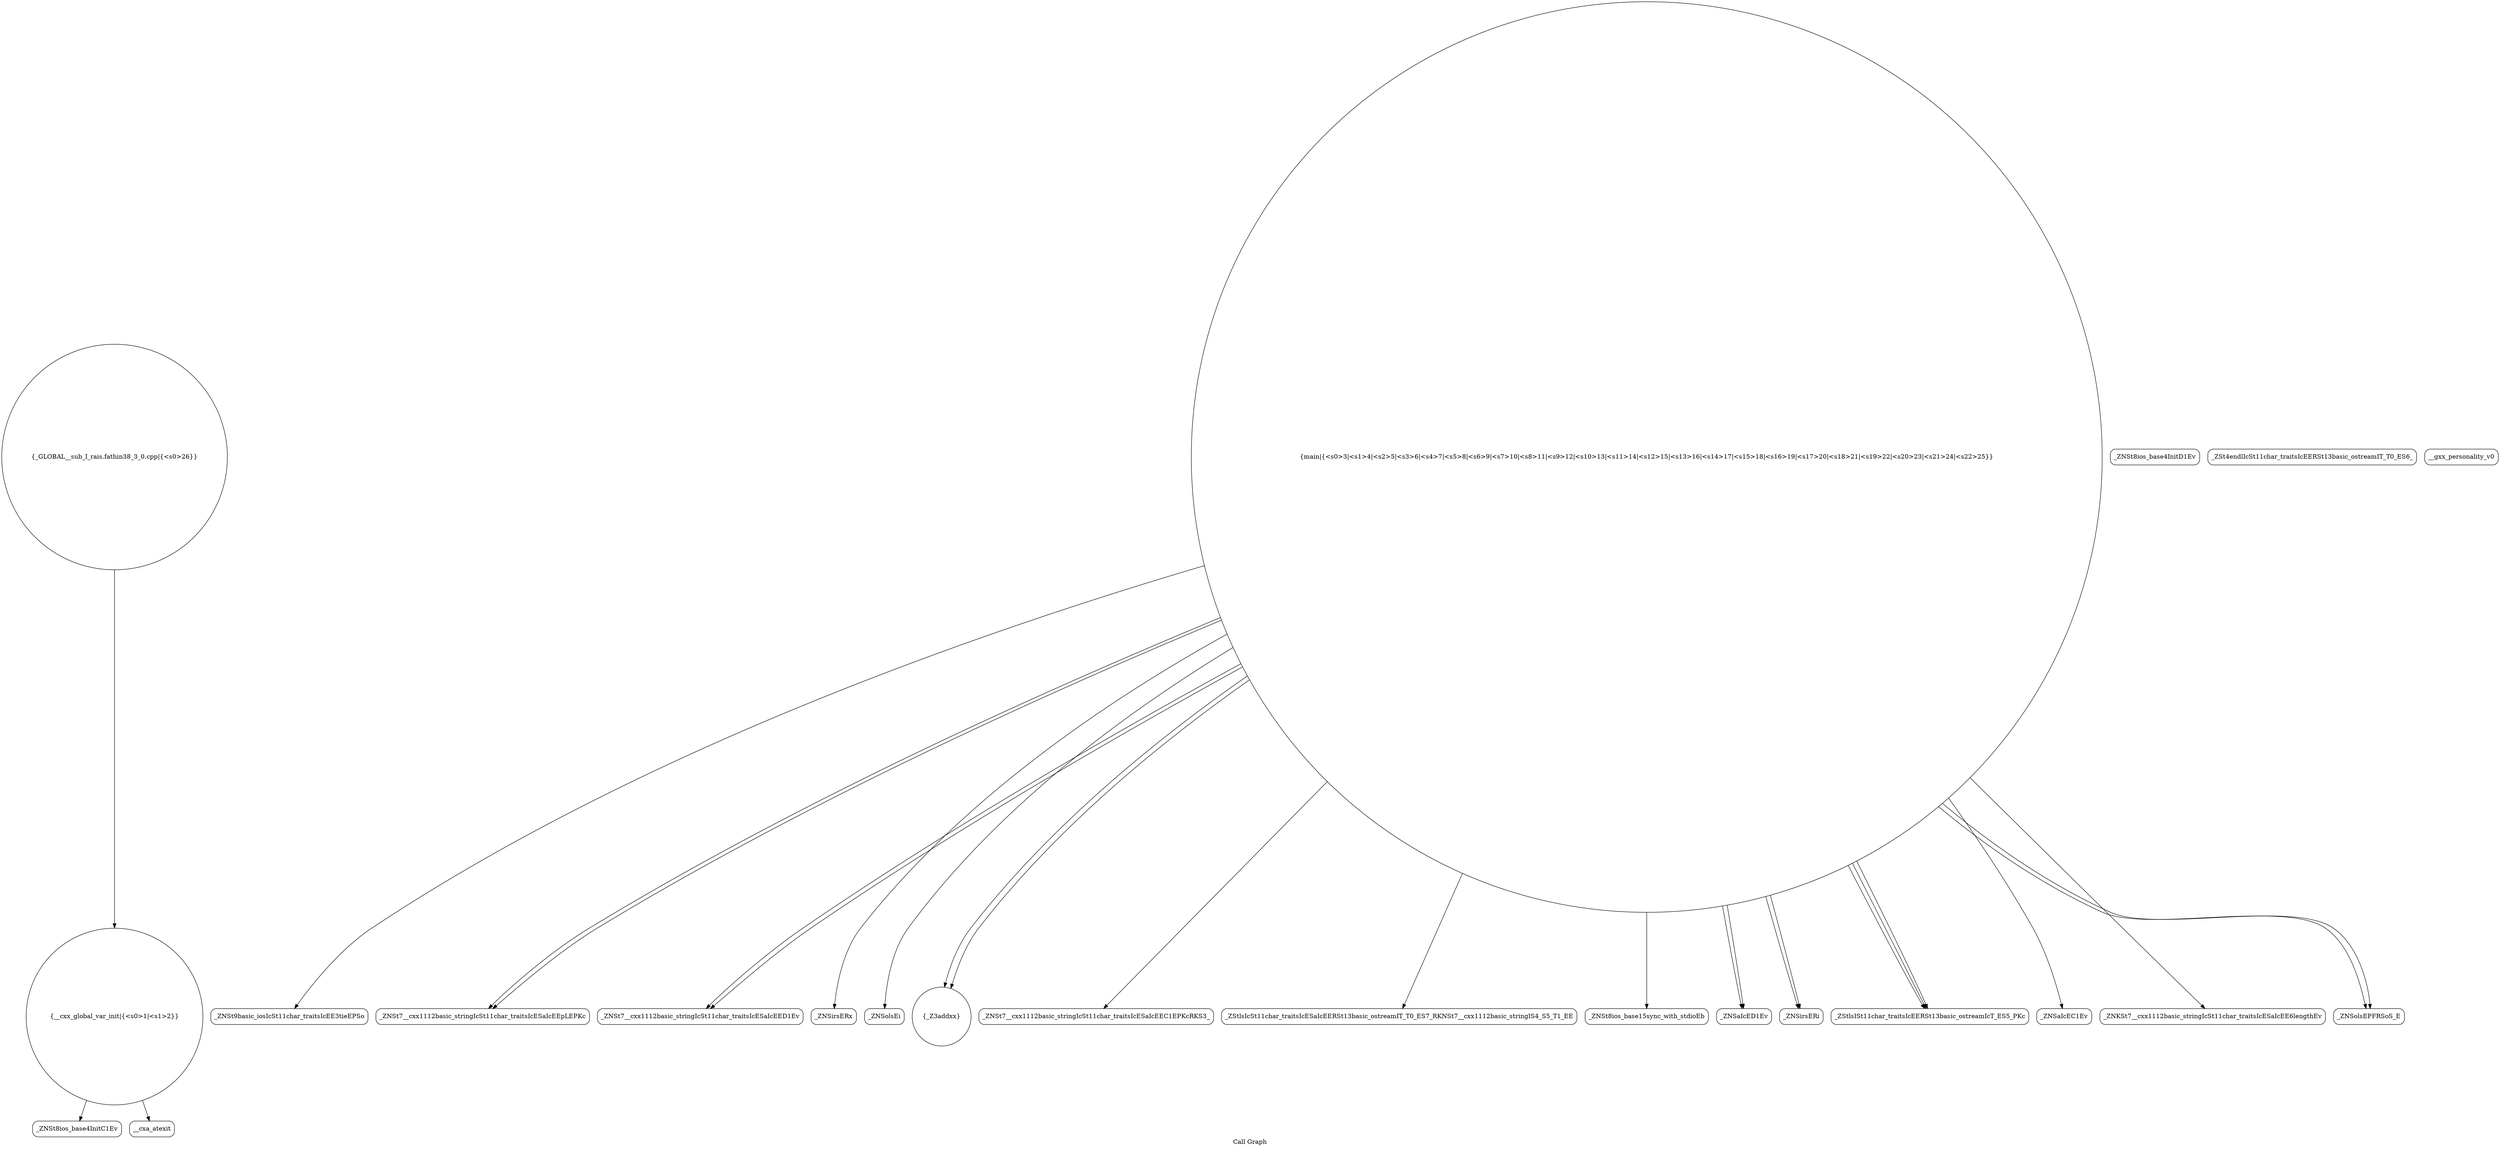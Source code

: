 digraph "Call Graph" {
	label="Call Graph";

	Node0x561c93c98a80 [shape=record,shape=circle,label="{__cxx_global_var_init|{<s0>1|<s1>2}}"];
	Node0x561c93c98a80:s0 -> Node0x561c93c98f10[color=black];
	Node0x561c93c98a80:s1 -> Node0x561c93c99010[color=black];
	Node0x561c93c99210 [shape=record,shape=Mrecord,label="{_ZNSt9basic_iosIcSt11char_traitsIcEE3tieEPSo}"];
	Node0x561c93c99590 [shape=record,shape=Mrecord,label="{_ZNSt7__cxx1112basic_stringIcSt11char_traitsIcESaIcEEpLEPKc}"];
	Node0x561c93c99910 [shape=record,shape=Mrecord,label="{_ZNSt7__cxx1112basic_stringIcSt11char_traitsIcESaIcEED1Ev}"];
	Node0x561c93c98f90 [shape=record,shape=Mrecord,label="{_ZNSt8ios_base4InitD1Ev}"];
	Node0x561c93c99310 [shape=record,shape=Mrecord,label="{_ZNSirsERx}"];
	Node0x561c93c99690 [shape=record,shape=Mrecord,label="{_ZNSolsEi}"];
	Node0x561c93c99090 [shape=record,shape=circle,label="{_Z3addxx}"];
	Node0x561c93c99410 [shape=record,shape=Mrecord,label="{_ZNSt7__cxx1112basic_stringIcSt11char_traitsIcESaIcEEC1EPKcRKS3_}"];
	Node0x561c93c99790 [shape=record,shape=Mrecord,label="{_ZStlsIcSt11char_traitsIcESaIcEERSt13basic_ostreamIT_T0_ES7_RKNSt7__cxx1112basic_stringIS4_S5_T1_EE}"];
	Node0x561c93c99190 [shape=record,shape=Mrecord,label="{_ZNSt8ios_base15sync_with_stdioEb}"];
	Node0x561c93c99510 [shape=record,shape=Mrecord,label="{_ZNSaIcED1Ev}"];
	Node0x561c93c99890 [shape=record,shape=Mrecord,label="{_ZSt4endlIcSt11char_traitsIcEERSt13basic_ostreamIT_T0_ES6_}"];
	Node0x561c93c98f10 [shape=record,shape=Mrecord,label="{_ZNSt8ios_base4InitC1Ev}"];
	Node0x561c93c99290 [shape=record,shape=Mrecord,label="{_ZNSirsERi}"];
	Node0x561c93c99610 [shape=record,shape=Mrecord,label="{_ZStlsISt11char_traitsIcEERSt13basic_ostreamIcT_ES5_PKc}"];
	Node0x561c93c99990 [shape=record,shape=circle,label="{_GLOBAL__sub_I_rais.fathin38_3_0.cpp|{<s0>26}}"];
	Node0x561c93c99990:s0 -> Node0x561c93c98a80[color=black];
	Node0x561c93c99010 [shape=record,shape=Mrecord,label="{__cxa_atexit}"];
	Node0x561c93c99390 [shape=record,shape=Mrecord,label="{_ZNSaIcEC1Ev}"];
	Node0x561c93c99710 [shape=record,shape=Mrecord,label="{_ZNKSt7__cxx1112basic_stringIcSt11char_traitsIcESaIcEE6lengthEv}"];
	Node0x561c93c99110 [shape=record,shape=circle,label="{main|{<s0>3|<s1>4|<s2>5|<s3>6|<s4>7|<s5>8|<s6>9|<s7>10|<s8>11|<s9>12|<s10>13|<s11>14|<s12>15|<s13>16|<s14>17|<s15>18|<s16>19|<s17>20|<s18>21|<s19>22|<s20>23|<s21>24|<s22>25}}"];
	Node0x561c93c99110:s0 -> Node0x561c93c99190[color=black];
	Node0x561c93c99110:s1 -> Node0x561c93c99210[color=black];
	Node0x561c93c99110:s2 -> Node0x561c93c99090[color=black];
	Node0x561c93c99110:s3 -> Node0x561c93c99090[color=black];
	Node0x561c93c99110:s4 -> Node0x561c93c99290[color=black];
	Node0x561c93c99110:s5 -> Node0x561c93c99290[color=black];
	Node0x561c93c99110:s6 -> Node0x561c93c99310[color=black];
	Node0x561c93c99110:s7 -> Node0x561c93c99390[color=black];
	Node0x561c93c99110:s8 -> Node0x561c93c99410[color=black];
	Node0x561c93c99110:s9 -> Node0x561c93c99510[color=black];
	Node0x561c93c99110:s10 -> Node0x561c93c99590[color=black];
	Node0x561c93c99110:s11 -> Node0x561c93c99510[color=black];
	Node0x561c93c99110:s12 -> Node0x561c93c99910[color=black];
	Node0x561c93c99110:s13 -> Node0x561c93c99590[color=black];
	Node0x561c93c99110:s14 -> Node0x561c93c99610[color=black];
	Node0x561c93c99110:s15 -> Node0x561c93c99690[color=black];
	Node0x561c93c99110:s16 -> Node0x561c93c99610[color=black];
	Node0x561c93c99110:s17 -> Node0x561c93c99710[color=black];
	Node0x561c93c99110:s18 -> Node0x561c93c99790[color=black];
	Node0x561c93c99110:s19 -> Node0x561c93c99810[color=black];
	Node0x561c93c99110:s20 -> Node0x561c93c99610[color=black];
	Node0x561c93c99110:s21 -> Node0x561c93c99810[color=black];
	Node0x561c93c99110:s22 -> Node0x561c93c99910[color=black];
	Node0x561c93c99490 [shape=record,shape=Mrecord,label="{__gxx_personality_v0}"];
	Node0x561c93c99810 [shape=record,shape=Mrecord,label="{_ZNSolsEPFRSoS_E}"];
}
